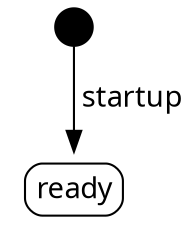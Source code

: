 digraph G {
  node [fontname = "Geneva"]
  edge [fontname = "Geneva"]
  splines=polyline
  none [shape="circle", style="filled", fillcolor=black, label="", width=0.25]
  ready [shape="none", label=<<table style="rounded"><tr><td border="0">ready</td></tr></table>>]
  none -> ready [label=" startup"]
}